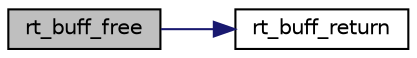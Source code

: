 digraph "rt_buff_free"
{
 // LATEX_PDF_SIZE
  edge [fontname="Helvetica",fontsize="10",labelfontname="Helvetica",labelfontsize="10"];
  node [fontname="Helvetica",fontsize="10",shape=record];
  rankdir="LR";
  Node1 [label="rt_buff_free",height=0.2,width=0.4,color="black", fillcolor="grey75", style="filled", fontcolor="black",tooltip="Destroys a managed string if it's reference counter is 0, and there is no lock on it,..."];
  Node1 -> Node2 [color="midnightblue",fontsize="10",style="solid",fontname="Helvetica"];
  Node2 [label="rt_buff_return",height=0.2,width=0.4,color="black", fillcolor="white", style="filled",URL="$rt__buffer_8c.html#ac7340ae596e0437520aa52a2b514c961",tooltip="Returns a borrowed reference to the underlying buffer and decreases the reference counter."];
}
